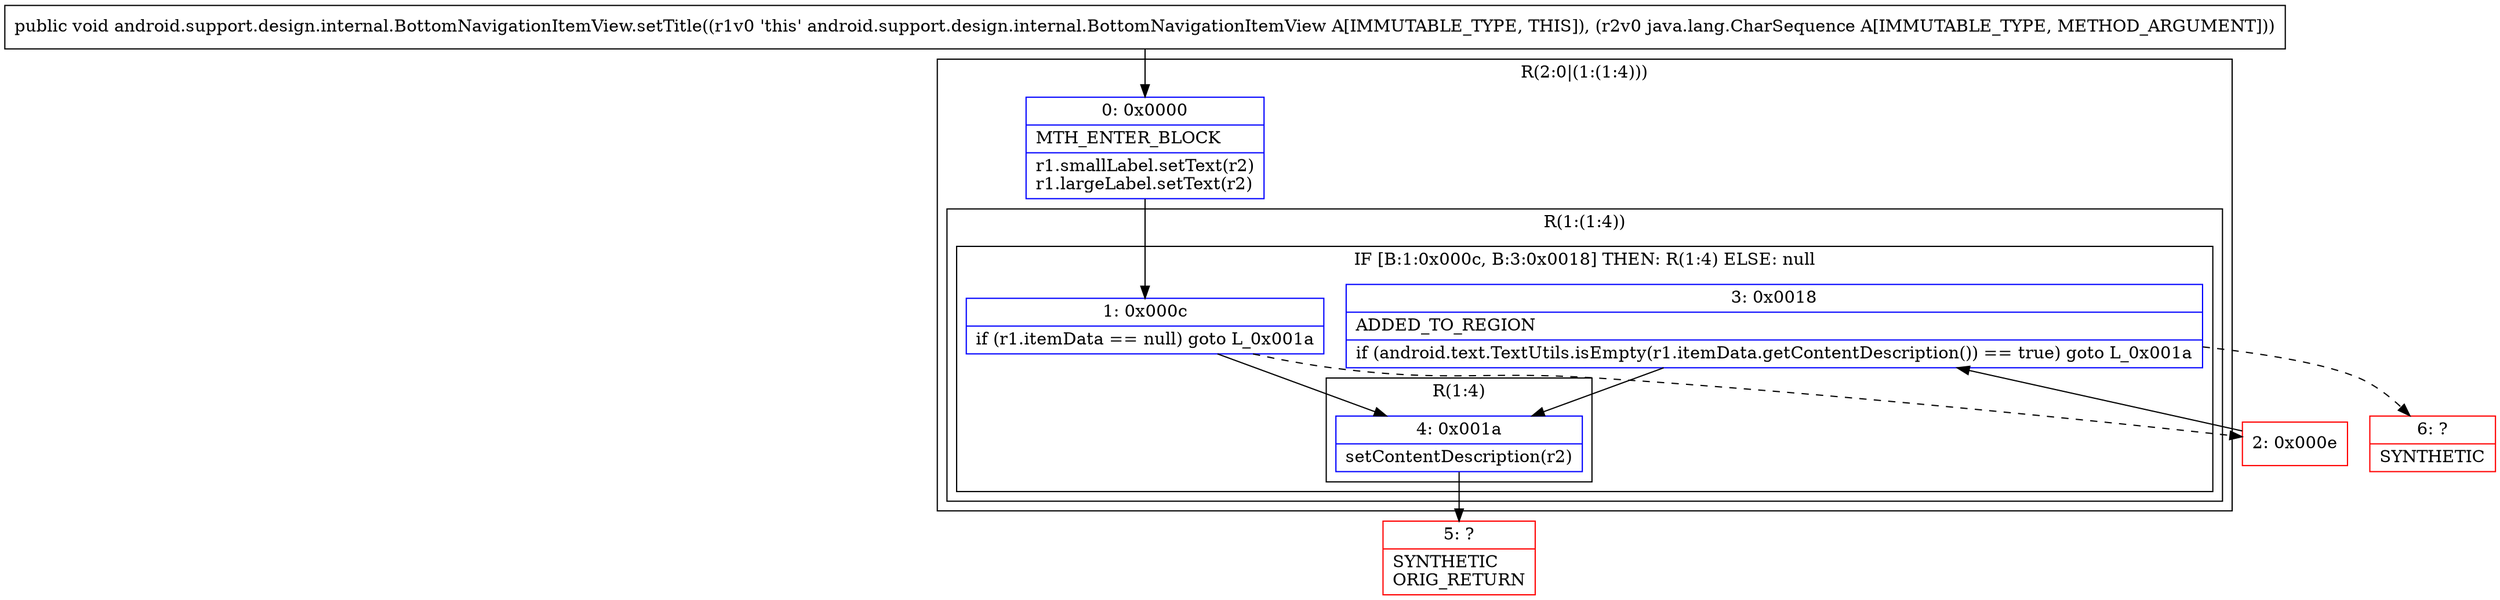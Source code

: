 digraph "CFG forandroid.support.design.internal.BottomNavigationItemView.setTitle(Ljava\/lang\/CharSequence;)V" {
subgraph cluster_Region_381015861 {
label = "R(2:0|(1:(1:4)))";
node [shape=record,color=blue];
Node_0 [shape=record,label="{0\:\ 0x0000|MTH_ENTER_BLOCK\l|r1.smallLabel.setText(r2)\lr1.largeLabel.setText(r2)\l}"];
subgraph cluster_Region_63032908 {
label = "R(1:(1:4))";
node [shape=record,color=blue];
subgraph cluster_IfRegion_307817266 {
label = "IF [B:1:0x000c, B:3:0x0018] THEN: R(1:4) ELSE: null";
node [shape=record,color=blue];
Node_1 [shape=record,label="{1\:\ 0x000c|if (r1.itemData == null) goto L_0x001a\l}"];
Node_3 [shape=record,label="{3\:\ 0x0018|ADDED_TO_REGION\l|if (android.text.TextUtils.isEmpty(r1.itemData.getContentDescription()) == true) goto L_0x001a\l}"];
subgraph cluster_Region_430092621 {
label = "R(1:4)";
node [shape=record,color=blue];
Node_4 [shape=record,label="{4\:\ 0x001a|setContentDescription(r2)\l}"];
}
}
}
}
Node_2 [shape=record,color=red,label="{2\:\ 0x000e}"];
Node_5 [shape=record,color=red,label="{5\:\ ?|SYNTHETIC\lORIG_RETURN\l}"];
Node_6 [shape=record,color=red,label="{6\:\ ?|SYNTHETIC\l}"];
MethodNode[shape=record,label="{public void android.support.design.internal.BottomNavigationItemView.setTitle((r1v0 'this' android.support.design.internal.BottomNavigationItemView A[IMMUTABLE_TYPE, THIS]), (r2v0 java.lang.CharSequence A[IMMUTABLE_TYPE, METHOD_ARGUMENT])) }"];
MethodNode -> Node_0;
Node_0 -> Node_1;
Node_1 -> Node_2[style=dashed];
Node_1 -> Node_4;
Node_3 -> Node_4;
Node_3 -> Node_6[style=dashed];
Node_4 -> Node_5;
Node_2 -> Node_3;
}

